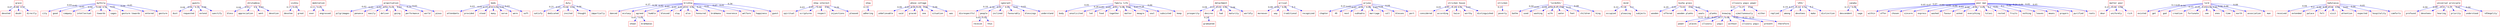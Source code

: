 strict digraph  {
	grace	 [color=red,
		fontname=courier,
		shape=box];
	devoted	 [color=red,
		fontname=courier,
		shape=box];
	grace -> devoted	 [color=blue,
		xlabel=0.07];
	doubt	 [color=red,
		fontname=courier,
		shape=box];
	grace -> doubt	 [color=blue,
		xlabel=0.08];
	directly	 [color=red,
		fontname=courier,
		shape=box];
	grace -> directly	 [color=blue,
		xlabel=0.27];
	mythila	 [color=red,
		fontname=courier,
		shape=box];
	city	 [color=red,
		fontname=courier,
		shape=box];
	mythila -> city	 [color=blue,
		xlabel=0.03];
	good	 [color=red,
		fontname=courier,
		shape=box];
	mythila -> good	 [color=blue,
		xlabel=0.02];
	company	 [color=red,
		fontname=courier,
		shape=box];
	mythila -> company	 [color=blue,
		xlabel=0.03];
	intellectual	 [color=red,
		fontname=courier,
		shape=box];
	mythila -> intellectual	 [color=blue,
		xlabel=0.04];
	towards	 [color=red,
		fontname=courier,
		shape=box];
	mythila -> towards	 [color=blue,
		xlabel=0.06];
	sages	 [color=red,
		fontname=courier,
		shape=box];
	mythila -> sages	 [color=blue,
		xlabel=0.16];
	"gesture towards"	 [color=red,
		fontname=courier,
		shape=box];
	mythila -> "gesture towards"	 [color=blue,
		xlabel=0.02];
	entered	 [color=red,
		fontname=courier,
		shape=box];
	mythila -> entered	 [color=blue,
		xlabel=0.04];
	gesture	 [color=red,
		fontname=courier,
		shape=box];
	mythila -> gesture	 [color=blue,
		xlabel=0.05];
	guests	 [color=red,
		fontname=courier,
		shape=box];
	dust	 [color=red,
		fontname=courier,
		shape=box];
	guests -> dust	 [color=blue,
		xlabel=0.04];
	requested	 [color=red,
		fontname=courier,
		shape=box];
	guests -> requested	 [color=blue,
		xlabel=0.04];
	extend	 [color=red,
		fontname=courier,
		shape=box];
	guests -> extend	 [color=blue,
		xlabel=0.22];
	sanctify	 [color=red,
		fontname=courier,
		shape=box];
	guests -> sanctify	 [color=blue,
		xlabel=0.04];
	shrutadeva	 [color=red,
		fontname=courier,
		shape=box];
	bless	 [color=red,
		fontname=courier,
		shape=box];
	shrutadeva -> bless	 [color=blue,
		xlabel=0.04];
	appreciation	 [color=red,
		fontname=courier,
		shape=box];
	shrutadeva -> appreciation	 [color=blue,
		xlabel=0.03];
	went	 [color=red,
		fontname=courier,
		shape=box];
	shrutadeva -> went	 [color=blue,
		xlabel=0.2];
	devotion	 [color=red,
		fontname=courier,
		shape=box];
	shrutadeva -> devotion	 [color=blue,
		xlabel=0.03];
	vishnu	 [color=red,
		fontname=courier,
		shape=box];
	devotee	 [color=red,
		fontname=courier,
		shape=box];
	vishnu -> devotee	 [color=blue,
		xlabel=0.17];
	great	 [color=red,
		fontname=courier,
		shape=box];
	vishnu -> great	 [color=blue,
		xlabel=0.02];
	meditation	 [color=red,
		fontname=courier,
		shape=box];
	ever	 [color=red,
		fontname=courier,
		shape=box];
	meditation -> ever	 [color=blue,
		xlabel=0.11];
	engrossed	 [color=red,
		fontname=courier,
		shape=box];
	meditation -> engrossed	 [color=blue,
		xlabel=0.01];
	propitiation	 [color=red,
		fontname=courier,
		shape=box];
	pilgrimages	 [color=red,
		fontname=courier,
		shape=box];
	propitiation -> pilgrimages	 [color=blue,
		xlabel=0.02];
	penance	 [color=red,
		fontname=courier,
		shape=box];
	propitiation -> penance	 [color=blue,
		xlabel=0.03];
	easily	 [color=red,
		fontname=courier,
		shape=box];
	propitiation -> easily	 [color=blue,
		xlabel=0.02];
	deliver	 [color=red,
		fontname=courier,
		shape=box];
	propitiation -> deliver	 [color=blue,
		xlabel=0.02];
	going	 [color=red,
		fontname=courier,
		shape=box];
	propitiation -> going	 [color=blue,
		xlabel=0.01];
	performance	 [color=red,
		fontname=courier,
		shape=box];
	propitiation -> performance	 [color=blue,
		xlabel=0.03];
	world	 [color=red,
		fontname=courier,
		shape=box];
	propitiation -> world	 [color=blue,
		xlabel=0.16];
	pious	 [color=red,
		fontname=courier,
		shape=box];
	propitiation -> pious	 [color=blue,
		xlabel=0.03];
	beds	 [color=red,
		fontname=courier,
		shape=box];
	attendants	 [color=red,
		fontname=courier,
		shape=box];
	beds -> attendants	 [color=blue,
		xlabel=0.03];
	provided	 [color=red,
		fontname=courier,
		shape=box];
	beds -> provided	 [color=blue,
		xlabel=0.03];
	stood	 [color=red,
		fontname=courier,
		shape=box];
	beds -> stood	 [color=blue,
		xlabel=0.19];
	many	 [color=red,
		fontname=courier,
		shape=box];
	beds -> many	 [color=blue,
		xlabel=0.01];
	serve	 [color=red,
		fontname=courier,
		shape=box];
	beds -> serve	 [color=blue,
		xlabel=0.03];
	were	 [color=red,
		fontname=courier,
		shape=box];
	beds -> were	 [color=blue,
		xlabel=0.02];
	soft	 [color=red,
		fontname=courier,
		shape=box];
	beds -> soft	 [color=blue,
		xlabel=0.03];
	duty	 [color=red,
		fontname=courier,
		shape=box];
	satisfy	 [color=red,
		fontname=courier,
		shape=box];
	duty -> satisfy	 [color=blue,
		xlabel=0.21];
	dedicated	 [color=red,
		fontname=courier,
		shape=box];
	duty -> dedicated	 [color=blue,
		xlabel=0.05];
	invited	 [color=red,
		fontname=courier,
		shape=box];
	duty -> invited	 [color=blue,
		xlabel=0.04];
	thought	 [color=red,
		fontname=courier,
		shape=box];
	duty -> thought	 [color=blue,
		xlabel=0.05];
	impartially	 [color=red,
		fontname=courier,
		shape=box];
	duty -> impartially	 [color=blue,
		xlabel=0.04];
	krishna	 [color=red,
		fontname=courier,
		shape=box];
	danced	 [color=red,
		fontname=courier,
		shape=box];
	krishna -> danced	 [color=blue,
		xlabel=0.37];
	ecstasy	 [color=red,
		fontname=courier,
		shape=box];
	krishna -> ecstasy	 [color=blue,
		xlabel=0.34];
	agreed	 [color=red,
		fontname=courier,
		shape=box];
	krishna -> agreed	 [color=blue,
		xlabel=0.02];
	humble	 [color=red,
		fontname=courier,
		shape=box];
	krishna -> humble	 [color=blue,
		xlabel=0.01];
	blessed	 [color=red,
		fontname=courier,
		shape=box];
	krishna -> blessed	 [color=blue,
		xlabel=0.01];
	stay	 [color=red,
		fontname=courier,
		shape=box];
	krishna -> stay	 [color=blue,
		xlabel=0.02];
	also	 [color=red,
		fontname=courier,
		shape=box];
	krishna -> also	 [color=blue,
		xlabel=0.01];
	honoured	 [color=red,
		fontname=courier,
		shape=box];
	krishna -> honoured	 [color=blue,
		xlabel=0.02];
	brahmana	 [color=red,
		fontname=courier,
		shape=box];
	krishna -> brahmana	 [color=blue,
		xlabel=0.31];
	reverence	 [color=red,
		fontname=courier,
		shape=box];
	krishna -> reverence	 [color=blue,
		xlabel=0.01];
	welfare	 [color=red,
		fontname=courier,
		shape=box];
	krishna -> welfare	 [color=blue,
		xlabel=0.07];
	happiness	 [color=red,
		fontname=courier,
		shape=box];
	krishna -> happiness	 [color=blue,
		xlabel=0.01];
	guest	 [color=red,
		fontname=courier,
		shape=box];
	krishna -> guest	 [color=blue,
		xlabel=0.36];
	shown	 [color=red,
		fontname=courier,
		shape=box];
	agreed -> shown	 [color=blue,
		xlabel=0.01];
	brahmanas	 [color=red,
		fontname=courier,
		shape=box];
	agreed -> brahmanas	 [color=blue,
		xlabel=0.01];
	"show interest"	 [color=red,
		fontname=courier,
		shape=box];
	spiritual	 [color=red,
		fontname=courier,
		shape=box];
	"show interest" -> spiritual	 [color=blue,
		xlabel=0.03];
	scriptures	 [color=red,
		fontname=courier,
		shape=box];
	"show interest" -> scriptures	 [color=blue,
		xlabel=0.05];
	respect	 [color=red,
		fontname=courier,
		shape=box];
	"show interest" -> respect	 [color=blue,
		xlabel=0.06];
	injunctions	 [color=red,
		fontname=courier,
		shape=box];
	"show interest" -> injunctions	 [color=blue,
		xlabel=0.05];
	pleased	 [color=red,
		fontname=courier,
		shape=box];
	"show interest" -> pleased	 [color=blue,
		xlabel=0.26];
	show	 [color=red,
		fontname=courier,
		shape=box];
	adhering	 [color=red,
		fontname=courier,
		shape=box];
	show -> adhering	 [color=blue,
		xlabel=0.13];
	"whose cottage"	 [color=red,
		fontname=courier,
		shape=box];
	unbelievable	 [color=red,
		fontname=courier,
		shape=box];
	"whose cottage" -> unbelievable	 [color=blue,
		xlabel=0.06];
	said	 [color=red,
		fontname=courier,
		shape=box];
	"whose cottage" -> said	 [color=blue,
		xlabel=0.03];
	graced	 [color=red,
		fontname=courier,
		shape=box];
	"whose cottage" -> graced	 [color=blue,
		xlabel=0.28];
	one	 [color=red,
		fontname=courier,
		shape=box];
	"whose cottage" -> one	 [color=blue,
		xlabel=0.03];
	situation	 [color=red,
		fontname=courier,
		shape=box];
	"whose cottage" -> situation	 [color=blue,
		xlabel=0.06];
	was	 [color=red,
		fontname=courier,
		shape=box];
	"whose cottage" -> was	 [color=blue,
		xlabel=0.04];
	ignorant	 [color=red,
		fontname=courier,
		shape=box];
	disrespectful	 [color=red,
		fontname=courier,
		shape=box];
	ignorant -> disrespectful	 [color=blue,
		xlabel=0.18];
	people	 [color=red,
		fontname=courier,
		shape=box];
	ignorant -> people	 [color=blue,
		xlabel=0.18];
	inclined	 [color=red,
		fontname=courier,
		shape=box];
	ignorant -> inclined	 [color=blue,
		xlabel=0.01];
	favourably	 [color=red,
		fontname=courier,
		shape=box];
	ignorant -> favourably	 [color=blue,
		xlabel=0.03];
	blessings	 [color=red,
		fontname=courier,
		shape=box];
	ignorant -> blessings	 [color=blue,
		xlabel=0.01];
	understand	 [color=red,
		fontname=courier,
		shape=box];
	ignorant -> understand	 [color=blue,
		xlabel=0.03];
	receive	 [color=red,
		fontname=courier,
		shape=box];
	people -> receive	 [color=blue,
		xlabel=0.02];
	thus	 [color=red,
		fontname=courier,
		shape=box];
	people -> thus	 [color=blue,
		xlabel=0.02];
	"family life"	 [color=red,
		fontname=courier,
		shape=box];
	body	 [color=red,
		fontname=courier,
		shape=box];
	"family life" -> body	 [color=blue,
		xlabel=0.05];
	unsolicited	 [color=red,
		fontname=courier,
		shape=box];
	"family life" -> unsolicited	 [color=blue,
		xlabel=0.28];
	led	 [color=red,
		fontname=courier,
		shape=box];
	"family life" -> led	 [color=blue,
		xlabel=0.05];
	food	 [color=red,
		fontname=courier,
		shape=box];
	"family life" -> food	 [color=blue,
		xlabel=0.05];
	together	 [color=red,
		fontname=courier,
		shape=box];
	"family life" -> together	 [color=blue,
		xlabel=0.05];
	matter	 [color=red,
		fontname=courier,
		shape=box];
	"family life" -> matter	 [color=blue,
		xlabel=0.06];
	meagre	 [color=red,
		fontname=courier,
		shape=box];
	"family life" -> meagre	 [color=blue,
		xlabel=0.06];
	soul	 [color=red,
		fontname=courier,
		shape=box];
	"family life" -> soul	 [color=blue,
		xlabel=0.07];
	subsisted	 [color=red,
		fontname=courier,
		shape=box];
	"family life" -> subsisted	 [color=blue,
		xlabel=0.28];
	keep	 [color=red,
		fontname=courier,
		shape=box];
	"family life" -> keep	 [color=blue,
		xlabel=0.06];
	detachment	 [color=red,
		fontname=courier,
		shape=box];
	prosperity	 [color=red,
		fontname=courier,
		shape=box];
	detachment -> prosperity	 [color=blue,
		xlabel=0.04];
	desires	 [color=red,
		fontname=courier,
		shape=box];
	detachment -> desires	 [color=blue,
		xlabel=0.21];
	had	 [color=red,
		fontname=courier,
		shape=box];
	detachment -> had	 [color=blue,
		xlabel=0.05];
	maturity	 [color=red,
		fontname=courier,
		shape=box];
	detachment -> maturity	 [color=blue,
		xlabel=0.05];
	worldly	 [color=red,
		fontname=courier,
		shape=box];
	detachment -> worldly	 [color=blue,
		xlabel=0.04];
	graduated	 [color=red,
		fontname=courier,
		shape=box];
	desires -> graduated	 [color=blue,
		xlabel=0.24];
	arrival	 [color=red,
		fontname=courier,
		shape=box];
	moreover	 [color=red,
		fontname=courier,
		shape=box];
	arrival -> moreover	 [color=blue,
		xlabel=0.08];
	way	 [color=red,
		fontname=courier,
		shape=box];
	arrival -> way	 [color=blue,
		xlabel=0.04];
	traditional	 [color=red,
		fontname=courier,
		shape=box];
	arrival -> traditional	 [color=blue,
		xlabel=0.04];
	recognized	 [color=red,
		fontname=courier,
		shape=box];
	arrival -> recognized	 [color=blue,
		xlabel=0.3];
	arjuna	 [color=red,
		fontname=courier,
		shape=box];
	chapter	 [color=red,
		fontname=courier,
		shape=box];
	arjuna -> chapter	 [color=blue,
		xlabel=0.21];
	49	 [color=red,
		fontname=courier,
		shape=box];
	arjuna -> 49	 [color=blue,
		xlabel=0.03];
	next	 [color=red,
		fontname=courier,
		shape=box];
	arjuna -> next	 [color=blue,
		xlabel=0.03];
	subhadra	 [color=red,
		fontname=courier,
		shape=box];
	arjuna -> subhadra	 [color=blue,
		xlabel=0.04];
	marriage	 [color=red,
		fontname=courier,
		shape=box];
	arjuna -> marriage	 [color=blue,
		xlabel=0.04];
	call	 [color=red,
		fontname=courier,
		shape=box];
	arjuna -> call	 [color=blue,
		xlabel=0.03];
	blesses	 [color=red,
		fontname=courier,
		shape=box];
	arjuna -> blesses	 [color=blue,
		xlabel=0.04];
	port	 [color=red,
		fontname=courier,
		shape=box];
	arjuna -> port	 [color=blue,
		xlabel=0.04];
	"stricken house"	 [color=red,
		fontname=courier,
		shape=box];
	considered	 [color=red,
		fontname=courier,
		shape=box];
	"stricken house" -> considered	 [color=blue,
		xlabel=0.01];
	according	 [color=red,
		fontname=courier,
		shape=box];
	"stricken house" -> according	 [color=blue,
		xlabel=0.01];
	twice	 [color=red,
		fontname=courier,
		shape=box];
	"stricken house" -> twice	 [color=blue,
		xlabel=0.29];
	worthy	 [color=red,
		fontname=courier,
		shape=box];
	"stricken house" -> worthy	 [color=blue,
		xlabel=0.01];
	distinguished	 [color=red,
		fontname=courier,
		shape=box];
	"stricken house" -> distinguished	 [color=blue,
		xlabel=0.01];
	stricken	 [color=red,
		fontname=courier,
		shape=box];
	poverty	 [color=red,
		fontname=courier,
		shape=box];
	stricken -> poverty	 [color=blue,
		xlabel=0.21];
	"'lord\x92s'"	 [color=red,
		fontname=courier,
		shape=box];
	bathe	 [color=red,
		fontname=courier,
		shape=box];
	"'lord\x92s'" -> bathe	 [color=blue,
		xlabel=0.04];
	used	 [color=red,
		fontname=courier,
		shape=box];
	"'lord\x92s'" -> used	 [color=blue,
		xlabel=0.03];
	washing	 [color=red,
		fontname=courier,
		shape=box];
	"'lord\x92s'" -> washing	 [color=blue,
		xlabel=0.04];
	wife	 [color=red,
		fontname=courier,
		shape=box];
	"'lord\x92s'" -> wife	 [color=blue,
		xlabel=0.04];
	water	 [color=red,
		fontname=courier,
		shape=box];
	"'lord\x92s'" -> water	 [color=blue,
		xlabel=0.07];
	feet	 [color=red,
		fontname=courier,
		shape=box];
	"'lord\x92s'" -> feet	 [color=blue,
		xlabel=0.08];
	children	 [color=red,
		fontname=courier,
		shape=box];
	"'lord\x92s'" -> children	 [color=blue,
		xlabel=0.22];
	king	 [color=red,
		fontname=courier,
		shape=box];
	"'lord\x92s'" -> king	 [color=blue,
		xlabel=0.08];
	mind	 [color=red,
		fontname=courier,
		shape=box];
	occupied	 [color=red,
		fontname=courier,
		shape=box];
	mind -> occupied	 [color=blue,
		xlabel=0.22];
	pleasing	 [color=red,
		fontname=courier,
		shape=box];
	mind -> pleasing	 [color=blue,
		xlabel=0.18];
	subjects	 [color=red,
		fontname=courier,
		shape=box];
	mind -> subjects	 [color=blue,
		xlabel=0.3];
	"kusha grass"	 [color=red,
		fontname=courier,
		shape=box];
	wooden	 [color=red,
		fontname=courier,
		shape=box];
	"kusha grass" -> wooden	 [color=blue,
		xlabel=0.29];
	offered	 [color=red,
		fontname=courier,
		shape=box];
	"kusha grass" -> offered	 [color=blue,
		xlabel=0.01];
	"wooden planks"	 [color=red,
		fontname=courier,
		shape=box];
	"kusha grass" -> "wooden planks"	 [color=blue,
		xlabel=0.01];
	seats	 [color=red,
		fontname=courier,
		shape=box];
	"kusha grass" -> seats	 [color=blue,
		xlabel=0.02];
	planks	 [color=red,
		fontname=courier,
		shape=box];
	"kusha grass" -> planks	 [color=blue,
		xlabel=0.02];
	"illusory yogic power"	 [color=red,
		fontname=courier,
		shape=box];
	knowing	 [color=red,
		fontname=courier,
		shape=box];
	"illusory yogic power" -> knowing	 [color=blue,
		xlabel=0.25];
	simultaneously	 [color=red,
		fontname=courier,
		shape=box];
	"illusory yogic power" -> simultaneously	 [color=blue,
		xlabel=0.27];
	either	 [color=red,
		fontname=courier,
		shape=box];
	"illusory yogic power" -> either	 [color=blue,
		xlabel=0.24];
	power	 [color=red,
		fontname=courier,
		shape=box];
	knowing -> power	 [color=blue,
		xlabel=0.11];
	places	 [color=red,
		fontname=courier,
		shape=box];
	knowing -> places	 [color=blue,
		xlabel=0.18];
	illusory	 [color=red,
		fontname=courier,
		shape=box];
	knowing -> illusory	 [color=blue,
		xlabel=0.17];
	yogic	 [color=red,
		fontname=courier,
		shape=box];
	knowing -> yogic	 [color=blue,
		xlabel=0.17];
	without	 [color=red,
		fontname=courier,
		shape=box];
	knowing -> without	 [color=blue,
		xlabel=0.08];
	"illusory yogic"	 [color=red,
		fontname=courier,
		shape=box];
	knowing -> "illusory yogic"	 [color=blue,
		xlabel=0.25];
	present	 [color=red,
		fontname=courier,
		shape=box];
	knowing -> present	 [color=blue,
		xlabel=0.13];
	therefore	 [color=red,
		fontname=courier,
		shape=box];
	knowing -> therefore	 [color=blue,
		xlabel=0.19];
	"'\x93i'"	 [color=red,
		fontname=courier,
		shape=box];
	replied	 [color=red,
		fontname=courier,
		shape=box];
	"'\x93i'" -> replied	 [color=blue,
		xlabel=0.19];
	among	 [color=red,
		fontname=courier,
		shape=box];
	"'\x93i'" -> among	 [color=blue,
		xlabel=0.13];
	devotees	 [color=red,
		fontname=courier,
		shape=box];
	"'\x93i'" -> devotees	 [color=blue,
		xlabel=0.22];
	make	 [color=red,
		fontname=courier,
		shape=box];
	"'\x93i'" -> make	 [color=blue,
		xlabel=0.14];
	distinction	 [color=red,
		fontname=courier,
		shape=box];
	"'\x93i'" -> distinction	 [color=blue,
		xlabel=0.2];
	janaka	 [color=red,
		fontname=courier,
		shape=box];
	descendent	 [color=red,
		fontname=courier,
		shape=box];
	janaka -> descendent	 [color=blue,
		xlabel=0.13];
	sage	 [color=red,
		fontname=courier,
		shape=box];
	janaka -> sage	 [color=blue,
		xlabel=0.02];
	"poor man"	 [color=red,
		fontname=courier,
		shape=box];
	within	 [color=red,
		fontname=courier,
		shape=box];
	"poor man" -> within	 [color=blue,
		xlabel=0.05];
	offer	 [color=red,
		fontname=courier,
		shape=box];
	"poor man" -> offer	 [color=blue,
		xlabel=0.07];
	chosen	 [color=red,
		fontname=courier,
		shape=box];
	"poor man" -> chosen	 [color=blue,
		xlabel=0.07];
	sincere	 [color=red,
		fontname=courier,
		shape=box];
	"poor man" -> sincere	 [color=blue,
		xlabel=0.03];
	express	 [color=red,
		fontname=courier,
		shape=box];
	"poor man" -> express	 [color=blue,
		xlabel=0.05];
	washed	 [color=red,
		fontname=courier,
		shape=box];
	"poor man" -> washed	 [color=blue,
		xlabel=0.06];
	favour	 [color=red,
		fontname=courier,
		shape=box];
	"poor man" -> favour	 [color=blue,
		xlabel=0.03];
	asked	 [color=red,
		fontname=courier,
		shape=box];
	"poor man" -> asked	 [color=blue,
		xlabel=0.06];
	everything	 [color=red,
		fontname=courier,
		shape=box];
	"poor man" -> everything	 [color=blue,
		xlabel=0.06];
	tulasi	 [color=red,
		fontname=courier,
		shape=box];
	"poor man" -> tulasi	 [color=blue,
		xlabel=0.05];
	rested	 [color=red,
		fontname=courier,
		shape=box];
	"poor man" -> rested	 [color=blue,
		xlabel=0.1];
	fruits	 [color=red,
		fontname=courier,
		shape=box];
	"poor man" -> fruits	 [color=blue,
		xlabel=0.05];
	nothing	 [color=red,
		fontname=courier,
		shape=box];
	"poor man" -> nothing	 [color=blue,
		xlabel=0.1];
	leaves	 [color=red,
		fontname=courier,
		shape=box];
	"poor man" -> leaves	 [color=blue,
		xlabel=0.06];
	means	 [color=red,
		fontname=courier,
		shape=box];
	"poor man" -> means	 [color=blue,
		xlabel=0.24];
	prayers	 [color=red,
		fontname=courier,
		shape=box];
	"poor man" -> prayers	 [color=blue,
		xlabel=0.06];
	purified	 [color=red,
		fontname=courier,
		shape=box];
	"poor man" -> purified	 [color=blue,
		xlabel=0.05];
	roots	 [color=red,
		fontname=courier,
		shape=box];
	"poor man" -> roots	 [color=blue,
		xlabel=0.05];
	"matter poor"	 [color=red,
		fontname=courier,
		shape=box];
	dear	 [color=red,
		fontname=courier,
		shape=box];
	"matter poor" -> dear	 [color=blue,
		xlabel=0.23];
	uniformly	 [color=red,
		fontname=courier,
		shape=box];
	"matter poor" -> uniformly	 [color=blue,
		xlabel=0.04];
	rich	 [color=red,
		fontname=courier,
		shape=box];
	"matter poor" -> rich	 [color=blue,
		xlabel=0.04];
	lord	 [color=red,
		fontname=courier,
		shape=box];
	existed	 [color=red,
		fontname=courier,
		shape=box];
	lord -> existed	 [color=blue,
		xlabel=0.1];
	get	 [color=red,
		fontname=courier,
		shape=box];
	lord -> get	 [color=blue,
		xlabel=0.05];
	god	 [color=red,
		fontname=courier,
		shape=box];
	lord -> god	 [color=blue,
		xlabel=0.14];
	creation	 [color=red,
		fontname=courier,
		shape=box];
	lord -> creation	 [color=blue,
		xlabel=0.13];
	fortunate	 [color=red,
		fontname=courier,
		shape=box];
	lord -> fortunate	 [color=blue,
		xlabel=0.29];
	see	 [color=red,
		fontname=courier,
		shape=box];
	lord -> see	 [color=blue,
		xlabel=0.05];
	ones	 [color=red,
		fontname=courier,
		shape=box];
	lord -> ones	 [color=blue,
		xlabel=0.05];
	time	 [color=red,
		fontname=courier,
		shape=box];
	lord -> time	 [color=blue,
		xlabel=0.05];
	earth	 [color=red,
		fontname=courier,
		shape=box];
	lord -> earth	 [color=blue,
		xlabel=0.06];
	association	 [color=red,
		fontname=courier,
		shape=box];
	lord -> association	 [color=blue,
		xlabel=0.08];
	man	 [color=red,
		fontname=courier,
		shape=box];
	lord -> man	 [color=blue,
		xlabel=0.08];
	bahulasva	 [color=red,
		fontname=courier,
		shape=box];
	received	 [color=red,
		fontname=courier,
		shape=box];
	bahulasva -> received	 [color=blue,
		xlabel=0.04];
	extended	 [color=red,
		fontname=courier,
		shape=box];
	bahulasva -> extended	 [color=blue,
		xlabel=0.2];
	palace	 [color=red,
		fontname=courier,
		shape=box];
	bahulasva -> palace	 [color=blue,
		xlabel=0.06];
	felt	 [color=red,
		fontname=courier,
		shape=box];
	bahulasva -> felt	 [color=blue,
		xlabel=0.06];
	visit	 [color=red,
		fontname=courier,
		shape=box];
	bahulasva -> visit	 [color=blue,
		xlabel=0.04];
	attention	 [color=red,
		fontname=courier,
		shape=box];
	bahulasva -> attention	 [color=blue,
		xlabel=0.04];
	expected	 [color=red,
		fontname=courier,
		shape=box];
	bahulasva -> expected	 [color=blue,
		xlabel=0.03];
	hospitality	 [color=red,
		fontname=courier,
		shape=box];
	bahulasva -> hospitality	 [color=blue,
		xlabel=0.04];
	comforts	 [color=red,
		fontname=courier,
		shape=box];
	bahulasva -> comforts	 [color=blue,
		xlabel=0.05];
	"universal principle"	 [color=red,
		fontname=courier,
		shape=box];
	profound	 [color=red,
		fontname=courier,
		shape=box];
	"universal principle" -> profound	 [color=blue,
		xlabel=0.04];
	"devotees-"	 [color=red,
		fontname=courier,
		shape=box];
	"universal principle" -> "devotees-"	 [color=blue,
		xlabel=0.04];
	hearing	 [color=red,
		fontname=courier,
		shape=box];
	"universal principle" -> hearing	 [color=blue,
		xlabel=0.25];
	priority	 [color=red,
		fontname=courier,
		shape=box];
	"universal principle" -> priority	 [color=blue,
		xlabel=0.27];
	understood	 [color=red,
		fontname=courier,
		shape=box];
	"universal principle" -> understood	 [color=blue,
		xlabel=0.01];
	"'\x93eqality'"	 [color=red,
		fontname=courier,
		shape=box];
	"universal principle" -> "'\x93eqality'"	 [color=blue,
		xlabel=0.04];
}
